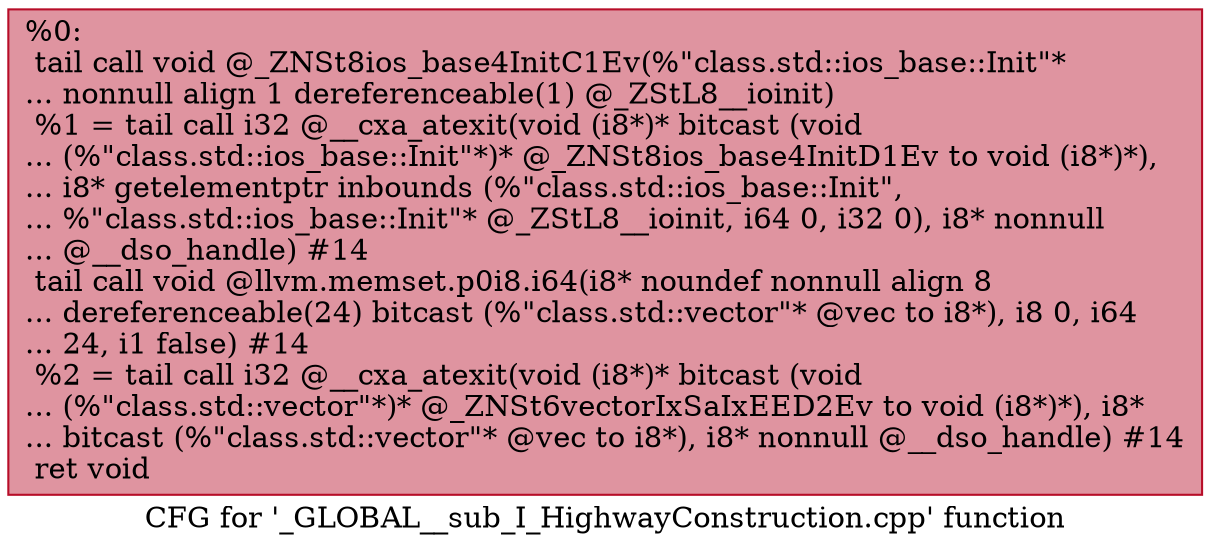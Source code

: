 digraph "CFG for '_GLOBAL__sub_I_HighwayConstruction.cpp' function" {
	label="CFG for '_GLOBAL__sub_I_HighwayConstruction.cpp' function";

	Node0x564479821790 [shape=record,color="#b70d28ff", style=filled, fillcolor="#b70d2870",label="{%0:\l  tail call void @_ZNSt8ios_base4InitC1Ev(%\"class.std::ios_base::Init\"*\l... nonnull align 1 dereferenceable(1) @_ZStL8__ioinit)\l  %1 = tail call i32 @__cxa_atexit(void (i8*)* bitcast (void\l... (%\"class.std::ios_base::Init\"*)* @_ZNSt8ios_base4InitD1Ev to void (i8*)*),\l... i8* getelementptr inbounds (%\"class.std::ios_base::Init\",\l... %\"class.std::ios_base::Init\"* @_ZStL8__ioinit, i64 0, i32 0), i8* nonnull\l... @__dso_handle) #14\l  tail call void @llvm.memset.p0i8.i64(i8* noundef nonnull align 8\l... dereferenceable(24) bitcast (%\"class.std::vector\"* @vec to i8*), i8 0, i64\l... 24, i1 false) #14\l  %2 = tail call i32 @__cxa_atexit(void (i8*)* bitcast (void\l... (%\"class.std::vector\"*)* @_ZNSt6vectorIxSaIxEED2Ev to void (i8*)*), i8*\l... bitcast (%\"class.std::vector\"* @vec to i8*), i8* nonnull @__dso_handle) #14\l  ret void\l}"];
}
